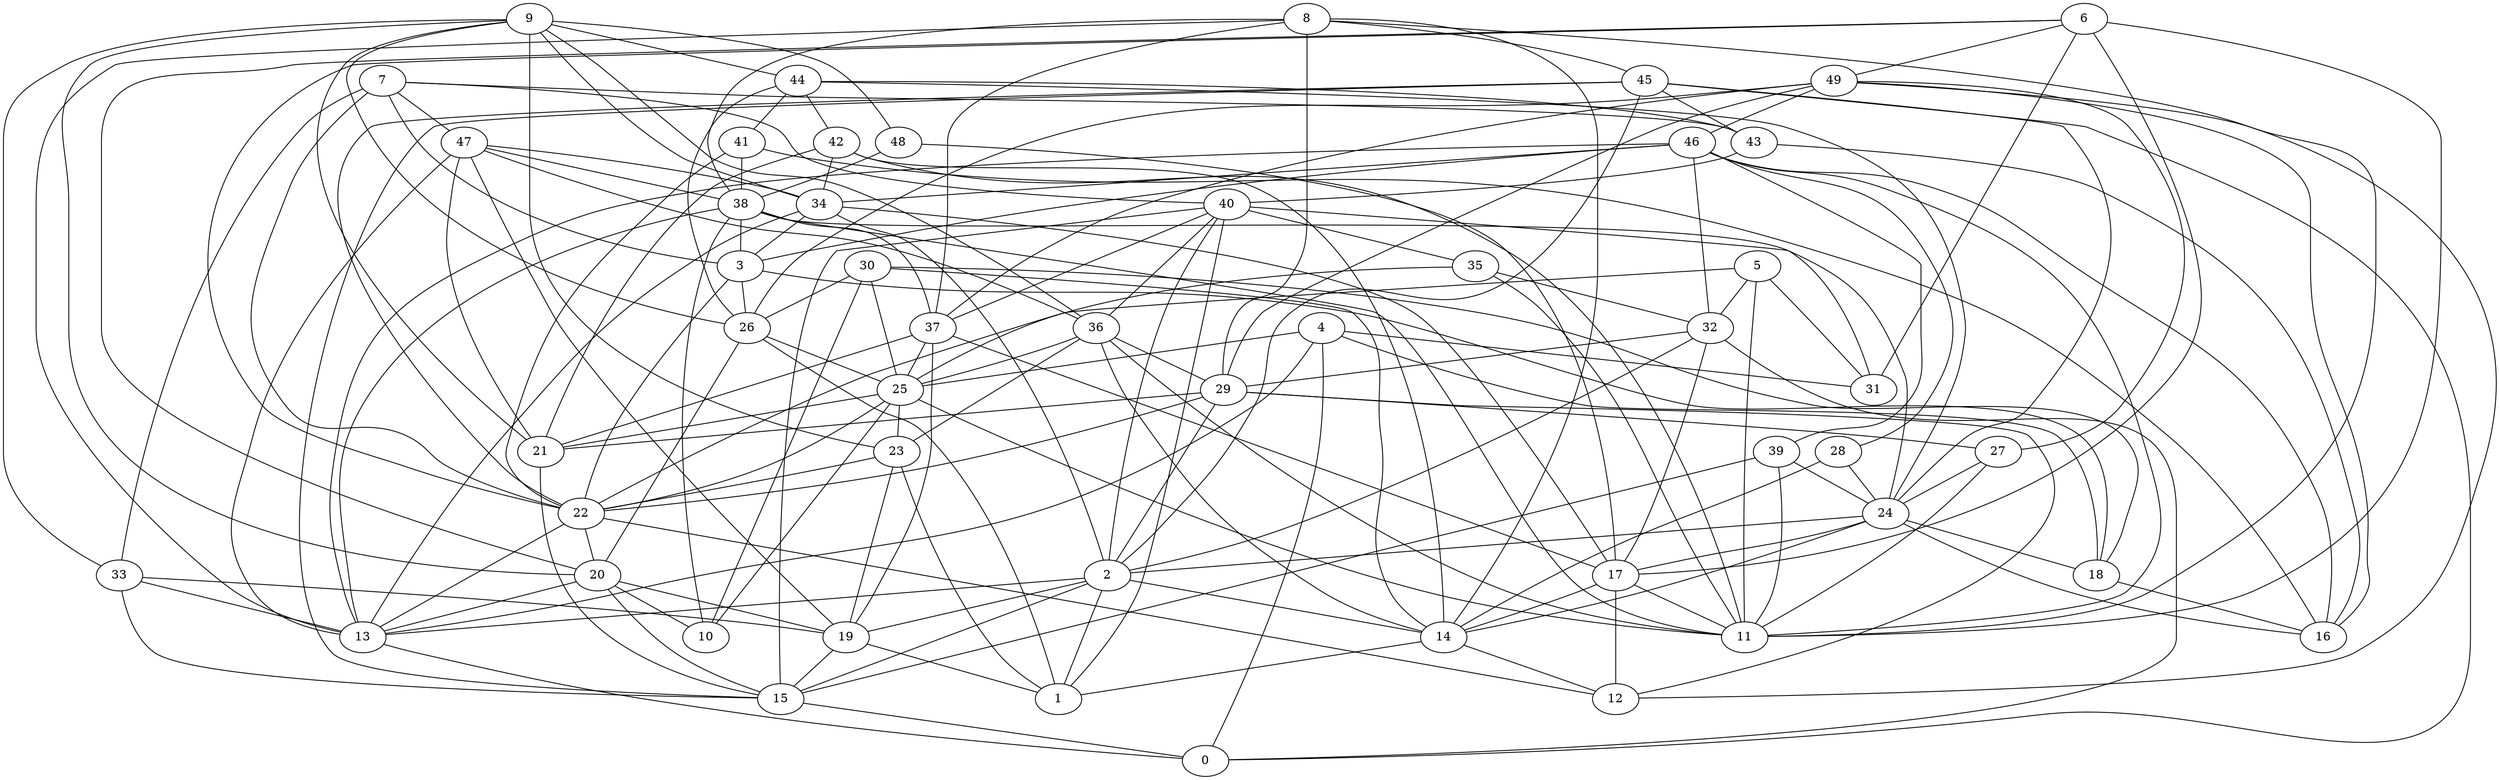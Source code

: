 digraph GG_graph {

subgraph G_graph {
edge [color = black]
"8" -> "38" [dir = none]
"8" -> "45" [dir = none]
"5" -> "32" [dir = none]
"5" -> "11" [dir = none]
"39" -> "15" [dir = none]
"33" -> "13" [dir = none]
"33" -> "19" [dir = none]
"33" -> "15" [dir = none]
"38" -> "3" [dir = none]
"38" -> "13" [dir = none]
"38" -> "24" [dir = none]
"38" -> "11" [dir = none]
"38" -> "10" [dir = none]
"15" -> "0" [dir = none]
"13" -> "0" [dir = none]
"19" -> "1" [dir = none]
"36" -> "29" [dir = none]
"36" -> "23" [dir = none]
"36" -> "11" [dir = none]
"36" -> "25" [dir = none]
"36" -> "14" [dir = none]
"29" -> "27" [dir = none]
"29" -> "22" [dir = none]
"37" -> "21" [dir = none]
"34" -> "17" [dir = none]
"34" -> "2" [dir = none]
"34" -> "3" [dir = none]
"34" -> "13" [dir = none]
"14" -> "1" [dir = none]
"14" -> "12" [dir = none]
"20" -> "10" [dir = none]
"44" -> "42" [dir = none]
"44" -> "26" [dir = none]
"47" -> "19" [dir = none]
"47" -> "36" [dir = none]
"47" -> "21" [dir = none]
"30" -> "10" [dir = none]
"30" -> "26" [dir = none]
"45" -> "43" [dir = none]
"45" -> "0" [dir = none]
"45" -> "22" [dir = none]
"6" -> "49" [dir = none]
"6" -> "22" [dir = none]
"6" -> "11" [dir = none]
"6" -> "20" [dir = none]
"3" -> "22" [dir = none]
"3" -> "26" [dir = none]
"3" -> "18" [dir = none]
"21" -> "15" [dir = none]
"23" -> "1" [dir = none]
"46" -> "28" [dir = none]
"46" -> "16" [dir = none]
"46" -> "39" [dir = none]
"46" -> "34" [dir = none]
"46" -> "32" [dir = none]
"48" -> "38" [dir = none]
"48" -> "17" [dir = none]
"18" -> "16" [dir = none]
"9" -> "26" [dir = none]
"9" -> "23" [dir = none]
"22" -> "20" [dir = none]
"22" -> "13" [dir = none]
"22" -> "12" [dir = none]
"43" -> "16" [dir = none]
"4" -> "31" [dir = none]
"4" -> "0" [dir = none]
"4" -> "25" [dir = none]
"4" -> "18" [dir = none]
"40" -> "2" [dir = none]
"40" -> "36" [dir = none]
"40" -> "31" [dir = none]
"42" -> "11" [dir = none]
"42" -> "14" [dir = none]
"49" -> "29" [dir = none]
"49" -> "27" [dir = none]
"49" -> "37" [dir = none]
"2" -> "1" [dir = none]
"2" -> "14" [dir = none]
"25" -> "21" [dir = none]
"25" -> "22" [dir = none]
"25" -> "10" [dir = none]
"26" -> "20" [dir = none]
"26" -> "1" [dir = none]
"32" -> "0" [dir = none]
"32" -> "29" [dir = none]
"7" -> "33" [dir = none]
"7" -> "22" [dir = none]
"7" -> "40" [dir = none]
"7" -> "43" [dir = none]
"7" -> "47" [dir = none]
"35" -> "11" [dir = none]
"35" -> "25" [dir = none]
"27" -> "24" [dir = none]
"28" -> "24" [dir = none]
"41" -> "16" [dir = none]
"41" -> "22" [dir = none]
"24" -> "17" [dir = none]
"24" -> "16" [dir = none]
"37" -> "25" [dir = none]
"37" -> "19" [dir = none]
"49" -> "16" [dir = none]
"6" -> "31" [dir = none]
"2" -> "15" [dir = none]
"29" -> "21" [dir = none]
"8" -> "13" [dir = none]
"45" -> "15" [dir = none]
"45" -> "24" [dir = none]
"44" -> "43" [dir = none]
"46" -> "3" [dir = none]
"4" -> "13" [dir = none]
"2" -> "19" [dir = none]
"25" -> "11" [dir = none]
"24" -> "18" [dir = none]
"32" -> "2" [dir = none]
"47" -> "13" [dir = none]
"9" -> "21" [dir = none]
"23" -> "22" [dir = none]
"28" -> "14" [dir = none]
"49" -> "46" [dir = none]
"17" -> "14" [dir = none]
"9" -> "34" [dir = none]
"42" -> "21" [dir = none]
"43" -> "40" [dir = none]
"8" -> "37" [dir = none]
"2" -> "13" [dir = none]
"45" -> "2" [dir = none]
"20" -> "19" [dir = none]
"40" -> "35" [dir = none]
"40" -> "37" [dir = none]
"30" -> "25" [dir = none]
"37" -> "17" [dir = none]
"26" -> "25" [dir = none]
"40" -> "1" [dir = none]
"19" -> "15" [dir = none]
"9" -> "44" [dir = none]
"49" -> "12" [dir = none]
"32" -> "17" [dir = none]
"30" -> "18" [dir = none]
"27" -> "11" [dir = none]
"38" -> "37" [dir = none]
"40" -> "15" [dir = none]
"5" -> "31" [dir = none]
"29" -> "2" [dir = none]
"25" -> "23" [dir = none]
"35" -> "32" [dir = none]
"46" -> "11" [dir = none]
"5" -> "22" [dir = none]
"7" -> "3" [dir = none]
"30" -> "14" [dir = none]
"8" -> "11" [dir = none]
"41" -> "38" [dir = none]
"39" -> "24" [dir = none]
"46" -> "13" [dir = none]
"9" -> "48" [dir = none]
"44" -> "41" [dir = none]
"44" -> "24" [dir = none]
"39" -> "11" [dir = none]
"47" -> "38" [dir = none]
"24" -> "14" [dir = none]
"20" -> "13" [dir = none]
"9" -> "33" [dir = none]
"8" -> "14" [dir = none]
"9" -> "36" [dir = none]
"8" -> "29" [dir = none]
"6" -> "17" [dir = none]
"49" -> "26" [dir = none]
"23" -> "19" [dir = none]
"9" -> "20" [dir = none]
"29" -> "12" [dir = none]
"17" -> "12" [dir = none]
"24" -> "2" [dir = none]
"17" -> "11" [dir = none]
"47" -> "34" [dir = none]
"42" -> "34" [dir = none]
"20" -> "15" [dir = none]
}

}
